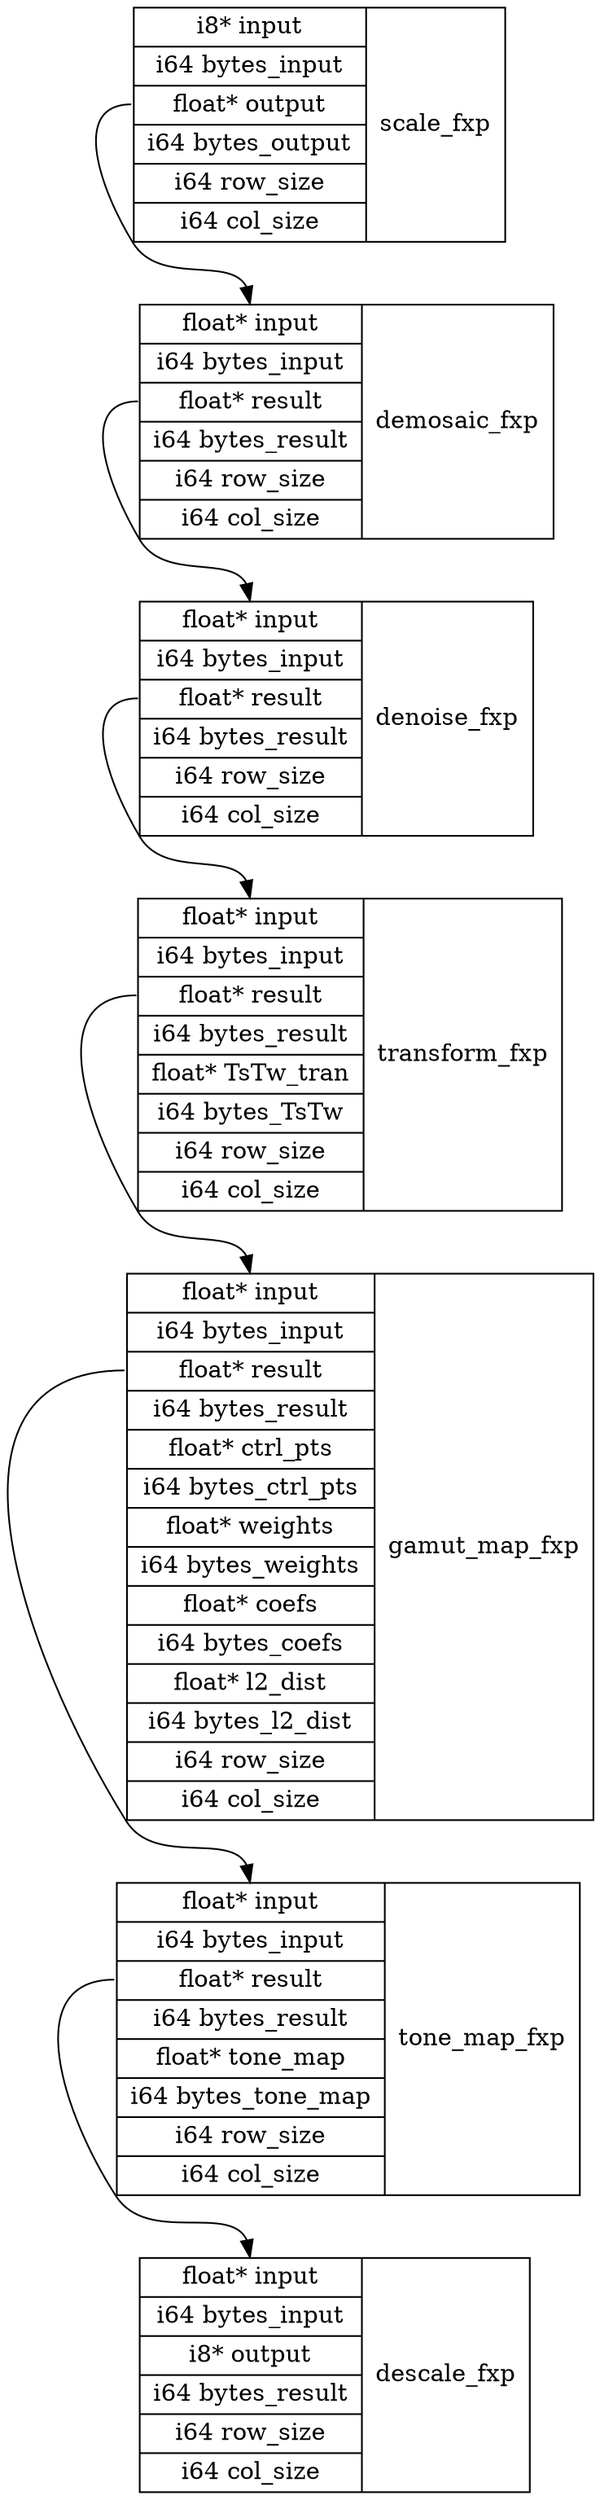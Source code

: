 digraph structs {
	node [shape=record];
	"scale_fxp" [label="{<i0>i8* input|<i1>i64 bytes_input|<i2>float* output|<i3>i64 bytes_output|<i4>i64 row_size|<i5>i64 col_size}|scale_fxp"];
	"transform_fxp" [label="{<i0>float* input|<i1>i64 bytes_input|<i2>float* result|<i3>i64 bytes_result|<i4>float* TsTw_tran|<i5>i64 bytes_TsTw|<i6>i64 row_size|<i7>i64 col_size}|transform_fxp"];
	"gamut_map_fxp" [label="{<i0>float* input|<i1>i64 bytes_input|<i2>float* result|<i3>i64 bytes_result|<i4>float* ctrl_pts|<i5>i64 bytes_ctrl_pts|<i6>float* weights|<i7>i64 bytes_weights|<i8>float* coefs|<i9>i64 bytes_coefs|<i10>float* l2_dist|<i11>i64 bytes_l2_dist|<i12>i64 row_size|<i13>i64 col_size}|gamut_map_fxp"];
	"descale_fxp" [label="{<i0>float* input|<i1>i64 bytes_input|<i2>i8* output|<i3>i64 bytes_result|<i4>i64 row_size|<i5>i64 col_size}|descale_fxp"];
	"tone_map_fxp" [label="{<i0>float* input|<i1>i64 bytes_input|<i2>float* result|<i3>i64 bytes_result|<i4>float* tone_map|<i5>i64 bytes_tone_map|<i6>i64 row_size|<i7>i64 col_size}|tone_map_fxp"];
	"denoise_fxp" [label="{<i0>float* input|<i1>i64 bytes_input|<i2>float* result|<i3>i64 bytes_result|<i4>i64 row_size|<i5>i64 col_size}|denoise_fxp"];
	"demosaic_fxp" [label="{<i0>float* input|<i1>i64 bytes_input|<i2>float* result|<i3>i64 bytes_result|<i4>i64 row_size|<i5>i64 col_size}|demosaic_fxp"];

	"demosaic_fxp" -> "denoise_fxp" [tailport=i2, headport=i0, ];
	"tone_map_fxp" -> "descale_fxp" [tailport=i2, headport=i0, ];
	"transform_fxp" -> "gamut_map_fxp" [tailport=i2, headport=i0, ];
	"denoise_fxp" -> "transform_fxp" [tailport=i2, headport=i0, ];
	"scale_fxp" -> "demosaic_fxp" [tailport=i2, headport=i0, ];
	"gamut_map_fxp" -> "tone_map_fxp" [tailport=i2, headport=i0, ];
}
